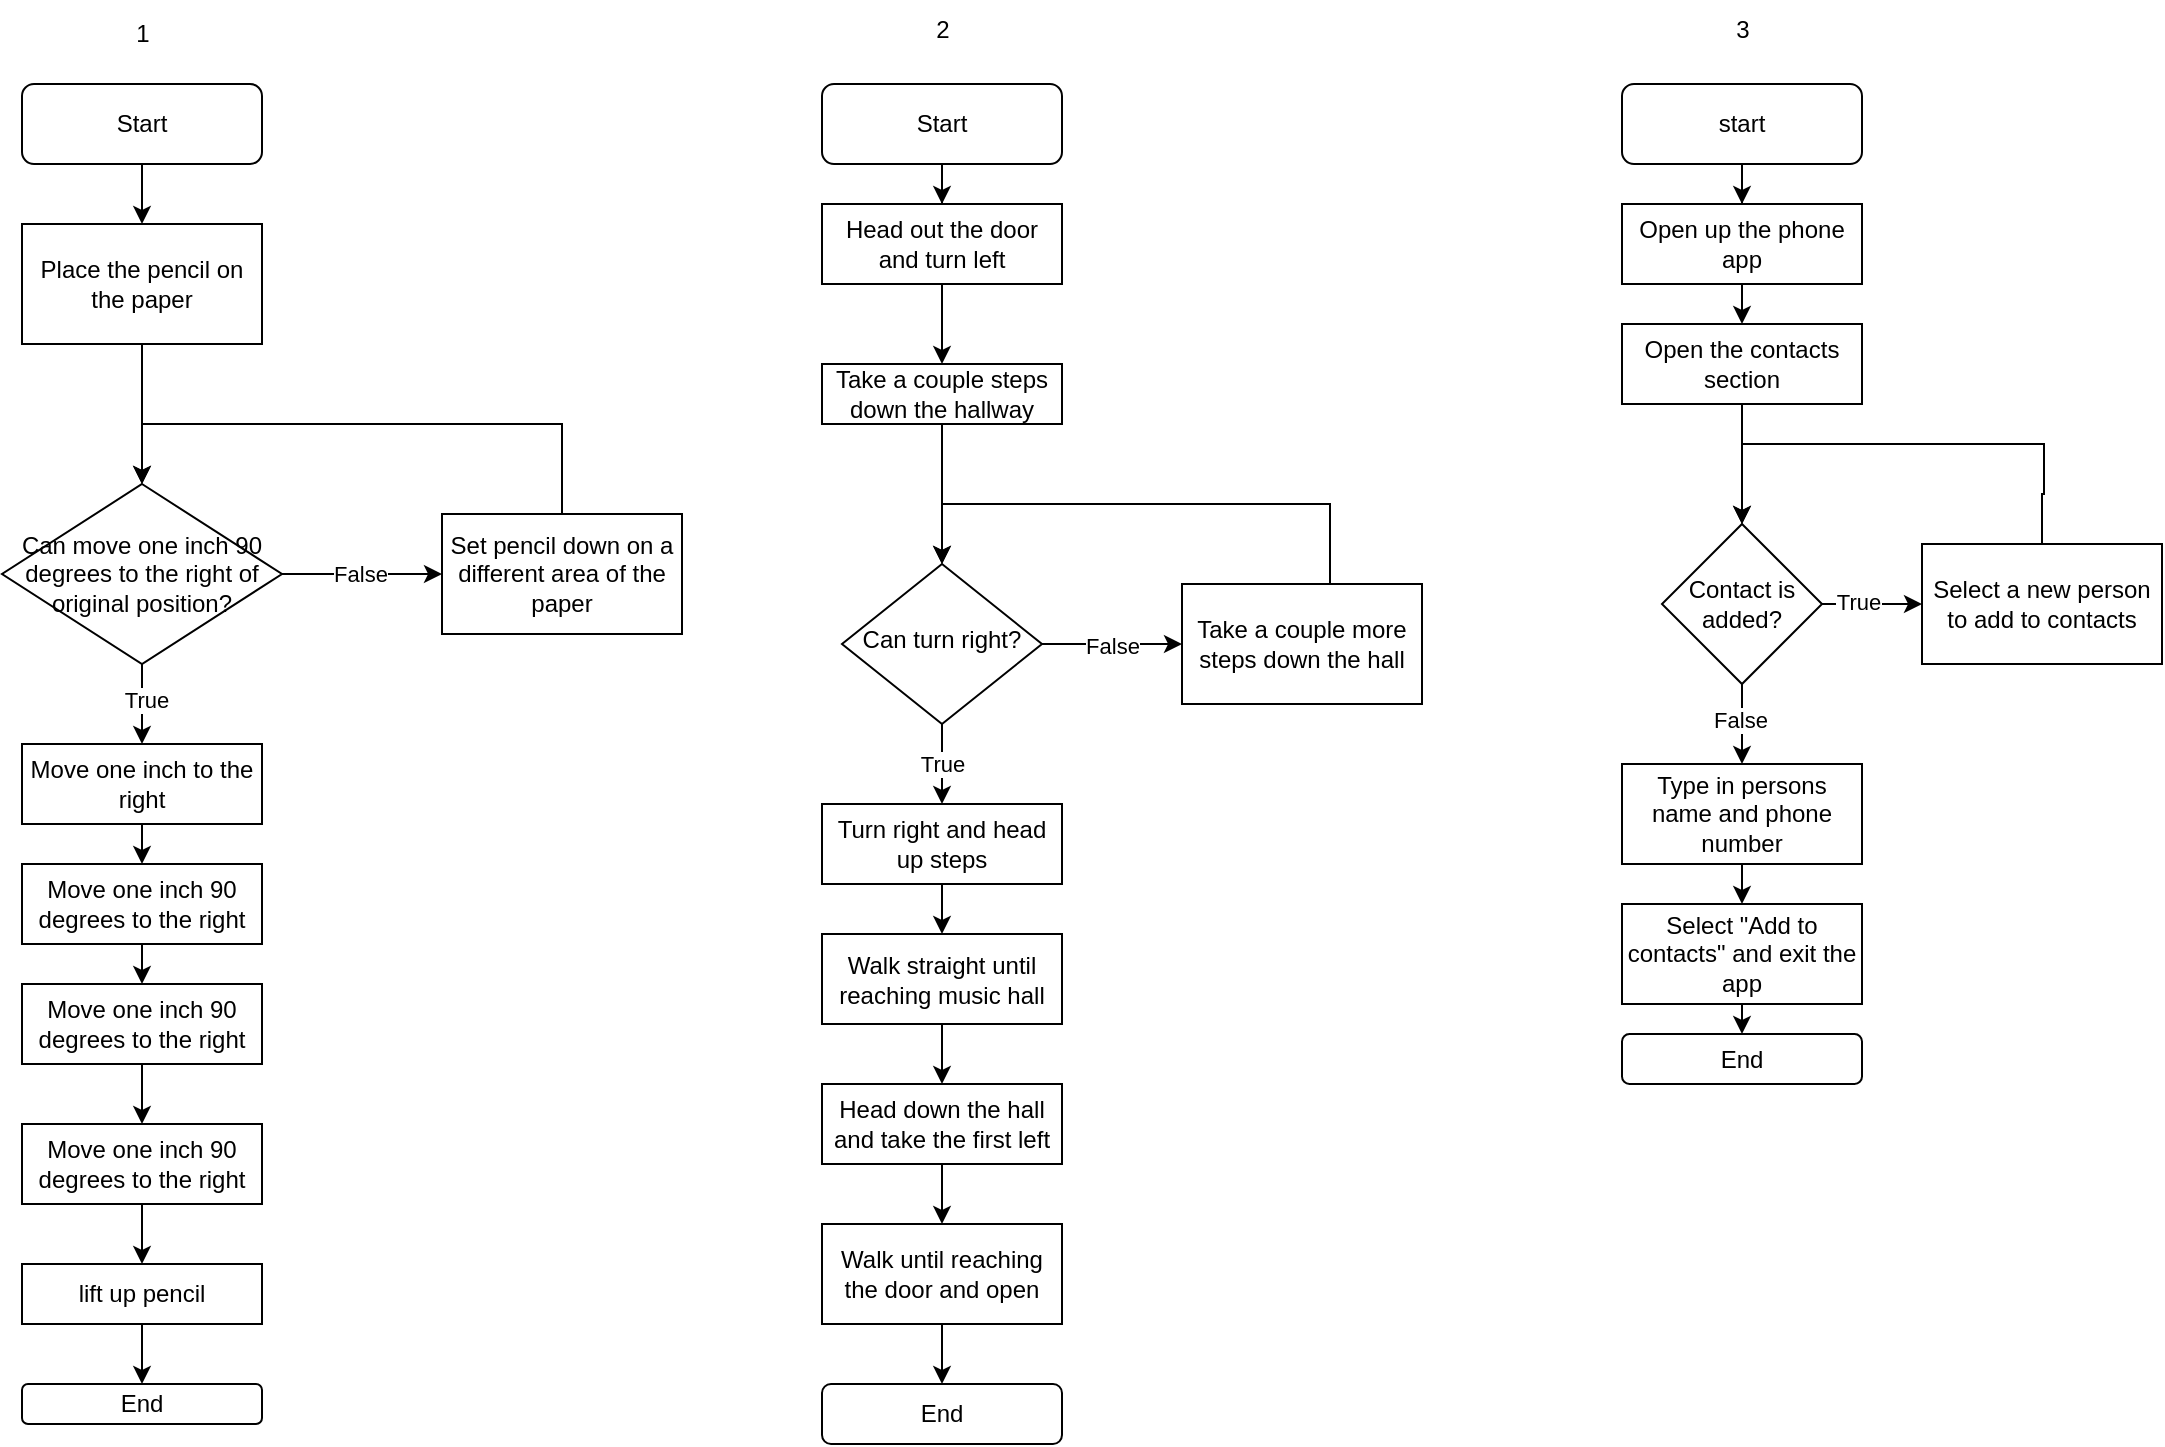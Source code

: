 <mxfile version="22.0.2" type="github">
  <diagram id="C5RBs43oDa-KdzZeNtuy" name="Page-1">
    <mxGraphModel dx="1880" dy="785" grid="1" gridSize="10" guides="1" tooltips="1" connect="1" arrows="1" fold="1" page="1" pageScale="1" pageWidth="827" pageHeight="1169" math="0" shadow="0">
      <root>
        <mxCell id="WIyWlLk6GJQsqaUBKTNV-0" />
        <mxCell id="WIyWlLk6GJQsqaUBKTNV-1" parent="WIyWlLk6GJQsqaUBKTNV-0" />
        <mxCell id="5j41u80jV56_UQv9FX3_-18" value="" style="edgeStyle=orthogonalEdgeStyle;rounded=0;orthogonalLoop=1;jettySize=auto;html=1;" edge="1" parent="WIyWlLk6GJQsqaUBKTNV-1" source="WIyWlLk6GJQsqaUBKTNV-3" target="5j41u80jV56_UQv9FX3_-3">
          <mxGeometry relative="1" as="geometry" />
        </mxCell>
        <mxCell id="WIyWlLk6GJQsqaUBKTNV-3" value="Start" style="rounded=1;whiteSpace=wrap;html=1;fontSize=12;glass=0;strokeWidth=1;shadow=0;" parent="WIyWlLk6GJQsqaUBKTNV-1" vertex="1">
          <mxGeometry x="510" y="90" width="120" height="40" as="geometry" />
        </mxCell>
        <mxCell id="5j41u80jV56_UQv9FX3_-14" style="edgeStyle=orthogonalEdgeStyle;rounded=0;orthogonalLoop=1;jettySize=auto;html=1;entryX=0;entryY=0.5;entryDx=0;entryDy=0;" edge="1" parent="WIyWlLk6GJQsqaUBKTNV-1" source="WIyWlLk6GJQsqaUBKTNV-6">
          <mxGeometry relative="1" as="geometry">
            <mxPoint x="690" y="370" as="targetPoint" />
          </mxGeometry>
        </mxCell>
        <mxCell id="5j41u80jV56_UQv9FX3_-15" value="False" style="edgeLabel;html=1;align=center;verticalAlign=middle;resizable=0;points=[];" vertex="1" connectable="0" parent="5j41u80jV56_UQv9FX3_-14">
          <mxGeometry x="0.012" relative="1" as="geometry">
            <mxPoint as="offset" />
          </mxGeometry>
        </mxCell>
        <mxCell id="5j41u80jV56_UQv9FX3_-19" value="" style="edgeStyle=orthogonalEdgeStyle;rounded=0;orthogonalLoop=1;jettySize=auto;html=1;" edge="1" parent="WIyWlLk6GJQsqaUBKTNV-1" source="WIyWlLk6GJQsqaUBKTNV-6" target="5j41u80jV56_UQv9FX3_-2">
          <mxGeometry relative="1" as="geometry" />
        </mxCell>
        <mxCell id="5j41u80jV56_UQv9FX3_-20" value="True" style="edgeLabel;html=1;align=center;verticalAlign=middle;resizable=0;points=[];" vertex="1" connectable="0" parent="5j41u80jV56_UQv9FX3_-19">
          <mxGeometry x="-0.407" y="5" relative="1" as="geometry">
            <mxPoint x="-5" y="8" as="offset" />
          </mxGeometry>
        </mxCell>
        <mxCell id="WIyWlLk6GJQsqaUBKTNV-6" value="Can turn right?" style="rhombus;whiteSpace=wrap;html=1;shadow=0;fontFamily=Helvetica;fontSize=12;align=center;strokeWidth=1;spacing=6;spacingTop=-4;" parent="WIyWlLk6GJQsqaUBKTNV-1" vertex="1">
          <mxGeometry x="520" y="330" width="100" height="80" as="geometry" />
        </mxCell>
        <mxCell id="5j41u80jV56_UQv9FX3_-11" style="edgeStyle=orthogonalEdgeStyle;rounded=0;orthogonalLoop=1;jettySize=auto;html=1;entryX=0.5;entryY=0;entryDx=0;entryDy=0;" edge="1" parent="WIyWlLk6GJQsqaUBKTNV-1" target="WIyWlLk6GJQsqaUBKTNV-6">
          <mxGeometry relative="1" as="geometry">
            <mxPoint x="570" y="320" as="targetPoint" />
            <mxPoint x="764" y="350" as="sourcePoint" />
            <Array as="points">
              <mxPoint x="764" y="300" />
              <mxPoint x="570" y="300" />
            </Array>
          </mxGeometry>
        </mxCell>
        <mxCell id="WIyWlLk6GJQsqaUBKTNV-11" value="End" style="rounded=1;whiteSpace=wrap;html=1;fontSize=12;glass=0;strokeWidth=1;shadow=0;" parent="WIyWlLk6GJQsqaUBKTNV-1" vertex="1">
          <mxGeometry x="510" y="740" width="120" height="30" as="geometry" />
        </mxCell>
        <mxCell id="5j41u80jV56_UQv9FX3_-25" style="edgeStyle=orthogonalEdgeStyle;rounded=0;orthogonalLoop=1;jettySize=auto;html=1;exitX=0.5;exitY=1;exitDx=0;exitDy=0;entryX=0.5;entryY=0;entryDx=0;entryDy=0;" edge="1" parent="WIyWlLk6GJQsqaUBKTNV-1" source="5j41u80jV56_UQv9FX3_-0" target="5j41u80jV56_UQv9FX3_-5">
          <mxGeometry relative="1" as="geometry" />
        </mxCell>
        <mxCell id="5j41u80jV56_UQv9FX3_-0" value="Head down the hall and take the first left" style="rounded=0;whiteSpace=wrap;html=1;" vertex="1" parent="WIyWlLk6GJQsqaUBKTNV-1">
          <mxGeometry x="510" y="590" width="120" height="40" as="geometry" />
        </mxCell>
        <mxCell id="5j41u80jV56_UQv9FX3_-21" value="" style="edgeStyle=orthogonalEdgeStyle;rounded=0;orthogonalLoop=1;jettySize=auto;html=1;" edge="1" parent="WIyWlLk6GJQsqaUBKTNV-1" source="5j41u80jV56_UQv9FX3_-2" target="5j41u80jV56_UQv9FX3_-4">
          <mxGeometry relative="1" as="geometry" />
        </mxCell>
        <mxCell id="5j41u80jV56_UQv9FX3_-2" value="Turn right and head up steps" style="rounded=0;whiteSpace=wrap;html=1;" vertex="1" parent="WIyWlLk6GJQsqaUBKTNV-1">
          <mxGeometry x="510" y="450" width="120" height="40" as="geometry" />
        </mxCell>
        <mxCell id="5j41u80jV56_UQv9FX3_-17" value="" style="edgeStyle=orthogonalEdgeStyle;rounded=0;orthogonalLoop=1;jettySize=auto;html=1;" edge="1" parent="WIyWlLk6GJQsqaUBKTNV-1" source="5j41u80jV56_UQv9FX3_-3" target="5j41u80jV56_UQv9FX3_-6">
          <mxGeometry relative="1" as="geometry" />
        </mxCell>
        <mxCell id="5j41u80jV56_UQv9FX3_-3" value="Head out the door and turn left" style="rounded=0;whiteSpace=wrap;html=1;" vertex="1" parent="WIyWlLk6GJQsqaUBKTNV-1">
          <mxGeometry x="510" y="150" width="120" height="40" as="geometry" />
        </mxCell>
        <mxCell id="5j41u80jV56_UQv9FX3_-23" value="" style="edgeStyle=orthogonalEdgeStyle;rounded=0;orthogonalLoop=1;jettySize=auto;html=1;" edge="1" parent="WIyWlLk6GJQsqaUBKTNV-1" source="5j41u80jV56_UQv9FX3_-4" target="5j41u80jV56_UQv9FX3_-0">
          <mxGeometry relative="1" as="geometry" />
        </mxCell>
        <mxCell id="5j41u80jV56_UQv9FX3_-4" value="Walk straight until reaching music hall" style="rounded=0;whiteSpace=wrap;html=1;" vertex="1" parent="WIyWlLk6GJQsqaUBKTNV-1">
          <mxGeometry x="510" y="515" width="120" height="45" as="geometry" />
        </mxCell>
        <mxCell id="5j41u80jV56_UQv9FX3_-26" style="edgeStyle=orthogonalEdgeStyle;rounded=0;orthogonalLoop=1;jettySize=auto;html=1;exitX=0.5;exitY=1;exitDx=0;exitDy=0;entryX=0.5;entryY=0;entryDx=0;entryDy=0;" edge="1" parent="WIyWlLk6GJQsqaUBKTNV-1" source="5j41u80jV56_UQv9FX3_-5" target="WIyWlLk6GJQsqaUBKTNV-11">
          <mxGeometry relative="1" as="geometry" />
        </mxCell>
        <mxCell id="5j41u80jV56_UQv9FX3_-5" value="Walk until reaching the door and open" style="rounded=0;whiteSpace=wrap;html=1;" vertex="1" parent="WIyWlLk6GJQsqaUBKTNV-1">
          <mxGeometry x="510" y="660" width="120" height="50" as="geometry" />
        </mxCell>
        <mxCell id="5j41u80jV56_UQv9FX3_-13" style="edgeStyle=orthogonalEdgeStyle;rounded=0;orthogonalLoop=1;jettySize=auto;html=1;entryX=0.5;entryY=0;entryDx=0;entryDy=0;" edge="1" parent="WIyWlLk6GJQsqaUBKTNV-1" source="5j41u80jV56_UQv9FX3_-6" target="WIyWlLk6GJQsqaUBKTNV-6">
          <mxGeometry relative="1" as="geometry" />
        </mxCell>
        <mxCell id="5j41u80jV56_UQv9FX3_-6" value="Take a couple steps down the hallway" style="rounded=0;whiteSpace=wrap;html=1;" vertex="1" parent="WIyWlLk6GJQsqaUBKTNV-1">
          <mxGeometry x="510" y="230" width="120" height="30" as="geometry" />
        </mxCell>
        <mxCell id="5j41u80jV56_UQv9FX3_-29" style="edgeStyle=orthogonalEdgeStyle;rounded=0;orthogonalLoop=1;jettySize=auto;html=1;exitX=0.5;exitY=1;exitDx=0;exitDy=0;entryX=0.5;entryY=0;entryDx=0;entryDy=0;" edge="1" parent="WIyWlLk6GJQsqaUBKTNV-1" source="5j41u80jV56_UQv9FX3_-27" target="5j41u80jV56_UQv9FX3_-28">
          <mxGeometry relative="1" as="geometry" />
        </mxCell>
        <mxCell id="5j41u80jV56_UQv9FX3_-27" value="Start" style="rounded=1;whiteSpace=wrap;html=1;fontSize=12;glass=0;strokeWidth=1;shadow=0;" vertex="1" parent="WIyWlLk6GJQsqaUBKTNV-1">
          <mxGeometry x="110" y="90" width="120" height="40" as="geometry" />
        </mxCell>
        <mxCell id="5j41u80jV56_UQv9FX3_-31" style="edgeStyle=orthogonalEdgeStyle;rounded=0;orthogonalLoop=1;jettySize=auto;html=1;exitX=0.5;exitY=1;exitDx=0;exitDy=0;" edge="1" parent="WIyWlLk6GJQsqaUBKTNV-1" source="5j41u80jV56_UQv9FX3_-28" target="5j41u80jV56_UQv9FX3_-30">
          <mxGeometry relative="1" as="geometry" />
        </mxCell>
        <mxCell id="5j41u80jV56_UQv9FX3_-28" value="Place the pencil on the paper" style="rounded=0;whiteSpace=wrap;html=1;" vertex="1" parent="WIyWlLk6GJQsqaUBKTNV-1">
          <mxGeometry x="110" y="160" width="120" height="60" as="geometry" />
        </mxCell>
        <mxCell id="5j41u80jV56_UQv9FX3_-39" style="edgeStyle=orthogonalEdgeStyle;rounded=0;orthogonalLoop=1;jettySize=auto;html=1;exitX=1;exitY=0.5;exitDx=0;exitDy=0;entryX=0;entryY=0.5;entryDx=0;entryDy=0;" edge="1" parent="WIyWlLk6GJQsqaUBKTNV-1" source="5j41u80jV56_UQv9FX3_-30" target="5j41u80jV56_UQv9FX3_-38">
          <mxGeometry relative="1" as="geometry" />
        </mxCell>
        <mxCell id="5j41u80jV56_UQv9FX3_-40" value="False" style="edgeLabel;html=1;align=center;verticalAlign=middle;resizable=0;points=[];" vertex="1" connectable="0" parent="5j41u80jV56_UQv9FX3_-39">
          <mxGeometry x="-0.027" relative="1" as="geometry">
            <mxPoint as="offset" />
          </mxGeometry>
        </mxCell>
        <mxCell id="5j41u80jV56_UQv9FX3_-43" style="edgeStyle=orthogonalEdgeStyle;rounded=0;orthogonalLoop=1;jettySize=auto;html=1;exitX=0.5;exitY=1;exitDx=0;exitDy=0;entryX=0.5;entryY=0;entryDx=0;entryDy=0;" edge="1" parent="WIyWlLk6GJQsqaUBKTNV-1" source="5j41u80jV56_UQv9FX3_-30" target="5j41u80jV56_UQv9FX3_-42">
          <mxGeometry relative="1" as="geometry" />
        </mxCell>
        <mxCell id="5j41u80jV56_UQv9FX3_-44" value="True" style="edgeLabel;html=1;align=center;verticalAlign=middle;resizable=0;points=[];" vertex="1" connectable="0" parent="5j41u80jV56_UQv9FX3_-43">
          <mxGeometry x="-0.096" y="2" relative="1" as="geometry">
            <mxPoint as="offset" />
          </mxGeometry>
        </mxCell>
        <mxCell id="5j41u80jV56_UQv9FX3_-30" value="Can move one inch 90 degrees to the right of original position?" style="rhombus;whiteSpace=wrap;html=1;" vertex="1" parent="WIyWlLk6GJQsqaUBKTNV-1">
          <mxGeometry x="100" y="290" width="140" height="90" as="geometry" />
        </mxCell>
        <mxCell id="5j41u80jV56_UQv9FX3_-36" value="Take a couple more steps down the hall" style="rounded=0;whiteSpace=wrap;html=1;" vertex="1" parent="WIyWlLk6GJQsqaUBKTNV-1">
          <mxGeometry x="690" y="340" width="120" height="60" as="geometry" />
        </mxCell>
        <mxCell id="5j41u80jV56_UQv9FX3_-41" style="edgeStyle=orthogonalEdgeStyle;rounded=0;orthogonalLoop=1;jettySize=auto;html=1;exitX=0.5;exitY=0;exitDx=0;exitDy=0;entryX=0.5;entryY=0;entryDx=0;entryDy=0;" edge="1" parent="WIyWlLk6GJQsqaUBKTNV-1" source="5j41u80jV56_UQv9FX3_-38" target="5j41u80jV56_UQv9FX3_-30">
          <mxGeometry relative="1" as="geometry">
            <mxPoint x="170" y="260" as="targetPoint" />
            <mxPoint x="380.043" y="287" as="sourcePoint" />
            <Array as="points">
              <mxPoint x="380" y="260" />
              <mxPoint x="170" y="260" />
            </Array>
          </mxGeometry>
        </mxCell>
        <mxCell id="5j41u80jV56_UQv9FX3_-38" value="Set pencil down on a different area of the paper" style="rounded=0;whiteSpace=wrap;html=1;" vertex="1" parent="WIyWlLk6GJQsqaUBKTNV-1">
          <mxGeometry x="320" y="305" width="120" height="60" as="geometry" />
        </mxCell>
        <mxCell id="5j41u80jV56_UQv9FX3_-51" style="edgeStyle=orthogonalEdgeStyle;rounded=0;orthogonalLoop=1;jettySize=auto;html=1;exitX=0.5;exitY=1;exitDx=0;exitDy=0;entryX=0.5;entryY=0;entryDx=0;entryDy=0;" edge="1" parent="WIyWlLk6GJQsqaUBKTNV-1" source="5j41u80jV56_UQv9FX3_-42" target="5j41u80jV56_UQv9FX3_-46">
          <mxGeometry relative="1" as="geometry" />
        </mxCell>
        <mxCell id="5j41u80jV56_UQv9FX3_-42" value="Move one inch to the right" style="rounded=0;whiteSpace=wrap;html=1;" vertex="1" parent="WIyWlLk6GJQsqaUBKTNV-1">
          <mxGeometry x="110" y="420" width="120" height="40" as="geometry" />
        </mxCell>
        <mxCell id="5j41u80jV56_UQv9FX3_-45" style="edgeStyle=orthogonalEdgeStyle;rounded=0;orthogonalLoop=1;jettySize=auto;html=1;exitX=0.5;exitY=1;exitDx=0;exitDy=0;" edge="1" parent="WIyWlLk6GJQsqaUBKTNV-1" source="5j41u80jV56_UQv9FX3_-42" target="5j41u80jV56_UQv9FX3_-42">
          <mxGeometry relative="1" as="geometry" />
        </mxCell>
        <mxCell id="5j41u80jV56_UQv9FX3_-52" style="edgeStyle=orthogonalEdgeStyle;rounded=0;orthogonalLoop=1;jettySize=auto;html=1;exitX=0.5;exitY=1;exitDx=0;exitDy=0;entryX=0.5;entryY=0;entryDx=0;entryDy=0;" edge="1" parent="WIyWlLk6GJQsqaUBKTNV-1" source="5j41u80jV56_UQv9FX3_-46" target="5j41u80jV56_UQv9FX3_-50">
          <mxGeometry relative="1" as="geometry" />
        </mxCell>
        <mxCell id="5j41u80jV56_UQv9FX3_-46" value="Move one inch 90 degrees to the right" style="rounded=0;whiteSpace=wrap;html=1;" vertex="1" parent="WIyWlLk6GJQsqaUBKTNV-1">
          <mxGeometry x="110" y="480" width="120" height="40" as="geometry" />
        </mxCell>
        <mxCell id="5j41u80jV56_UQv9FX3_-55" style="edgeStyle=orthogonalEdgeStyle;rounded=0;orthogonalLoop=1;jettySize=auto;html=1;exitX=0.5;exitY=1;exitDx=0;exitDy=0;" edge="1" parent="WIyWlLk6GJQsqaUBKTNV-1" source="5j41u80jV56_UQv9FX3_-49" target="5j41u80jV56_UQv9FX3_-54">
          <mxGeometry relative="1" as="geometry" />
        </mxCell>
        <mxCell id="5j41u80jV56_UQv9FX3_-49" value="Move one inch 90 degrees to the right" style="rounded=0;whiteSpace=wrap;html=1;" vertex="1" parent="WIyWlLk6GJQsqaUBKTNV-1">
          <mxGeometry x="110" y="610" width="120" height="40" as="geometry" />
        </mxCell>
        <mxCell id="5j41u80jV56_UQv9FX3_-53" style="edgeStyle=orthogonalEdgeStyle;rounded=0;orthogonalLoop=1;jettySize=auto;html=1;exitX=0.5;exitY=1;exitDx=0;exitDy=0;" edge="1" parent="WIyWlLk6GJQsqaUBKTNV-1" source="5j41u80jV56_UQv9FX3_-50" target="5j41u80jV56_UQv9FX3_-49">
          <mxGeometry relative="1" as="geometry" />
        </mxCell>
        <mxCell id="5j41u80jV56_UQv9FX3_-50" value="Move one inch 90 degrees to the right" style="rounded=0;whiteSpace=wrap;html=1;" vertex="1" parent="WIyWlLk6GJQsqaUBKTNV-1">
          <mxGeometry x="110" y="540" width="120" height="40" as="geometry" />
        </mxCell>
        <mxCell id="5j41u80jV56_UQv9FX3_-57" style="edgeStyle=orthogonalEdgeStyle;rounded=0;orthogonalLoop=1;jettySize=auto;html=1;exitX=0.5;exitY=1;exitDx=0;exitDy=0;entryX=0.5;entryY=0;entryDx=0;entryDy=0;" edge="1" parent="WIyWlLk6GJQsqaUBKTNV-1" source="5j41u80jV56_UQv9FX3_-54" target="5j41u80jV56_UQv9FX3_-56">
          <mxGeometry relative="1" as="geometry" />
        </mxCell>
        <mxCell id="5j41u80jV56_UQv9FX3_-54" value="lift up pencil" style="rounded=0;whiteSpace=wrap;html=1;" vertex="1" parent="WIyWlLk6GJQsqaUBKTNV-1">
          <mxGeometry x="110" y="680" width="120" height="30" as="geometry" />
        </mxCell>
        <mxCell id="5j41u80jV56_UQv9FX3_-56" value="End" style="rounded=1;whiteSpace=wrap;html=1;" vertex="1" parent="WIyWlLk6GJQsqaUBKTNV-1">
          <mxGeometry x="110" y="740" width="120" height="20" as="geometry" />
        </mxCell>
        <mxCell id="5j41u80jV56_UQv9FX3_-63" style="edgeStyle=orthogonalEdgeStyle;rounded=0;orthogonalLoop=1;jettySize=auto;html=1;exitX=0.5;exitY=1;exitDx=0;exitDy=0;" edge="1" parent="WIyWlLk6GJQsqaUBKTNV-1" source="5j41u80jV56_UQv9FX3_-58" target="5j41u80jV56_UQv9FX3_-62">
          <mxGeometry relative="1" as="geometry" />
        </mxCell>
        <mxCell id="5j41u80jV56_UQv9FX3_-58" value="start" style="rounded=1;whiteSpace=wrap;html=1;" vertex="1" parent="WIyWlLk6GJQsqaUBKTNV-1">
          <mxGeometry x="910" y="90" width="120" height="40" as="geometry" />
        </mxCell>
        <mxCell id="5j41u80jV56_UQv9FX3_-59" value="1" style="text;html=1;align=center;verticalAlign=middle;resizable=0;points=[];autosize=1;strokeColor=none;fillColor=none;" vertex="1" parent="WIyWlLk6GJQsqaUBKTNV-1">
          <mxGeometry x="155" y="50" width="30" height="30" as="geometry" />
        </mxCell>
        <mxCell id="5j41u80jV56_UQv9FX3_-60" value="2" style="text;html=1;align=center;verticalAlign=middle;resizable=0;points=[];autosize=1;strokeColor=none;fillColor=none;" vertex="1" parent="WIyWlLk6GJQsqaUBKTNV-1">
          <mxGeometry x="555" y="48" width="30" height="30" as="geometry" />
        </mxCell>
        <mxCell id="5j41u80jV56_UQv9FX3_-61" value="3" style="text;html=1;align=center;verticalAlign=middle;resizable=0;points=[];autosize=1;strokeColor=none;fillColor=none;" vertex="1" parent="WIyWlLk6GJQsqaUBKTNV-1">
          <mxGeometry x="955" y="48" width="30" height="30" as="geometry" />
        </mxCell>
        <mxCell id="5j41u80jV56_UQv9FX3_-65" style="edgeStyle=orthogonalEdgeStyle;rounded=0;orthogonalLoop=1;jettySize=auto;html=1;exitX=0.5;exitY=1;exitDx=0;exitDy=0;entryX=0.5;entryY=0;entryDx=0;entryDy=0;" edge="1" parent="WIyWlLk6GJQsqaUBKTNV-1" source="5j41u80jV56_UQv9FX3_-62" target="5j41u80jV56_UQv9FX3_-64">
          <mxGeometry relative="1" as="geometry" />
        </mxCell>
        <mxCell id="5j41u80jV56_UQv9FX3_-62" value="Open up the phone app" style="rounded=0;whiteSpace=wrap;html=1;" vertex="1" parent="WIyWlLk6GJQsqaUBKTNV-1">
          <mxGeometry x="910" y="150" width="120" height="40" as="geometry" />
        </mxCell>
        <mxCell id="5j41u80jV56_UQv9FX3_-67" style="edgeStyle=orthogonalEdgeStyle;rounded=0;orthogonalLoop=1;jettySize=auto;html=1;exitX=0.5;exitY=1;exitDx=0;exitDy=0;entryX=0.5;entryY=0;entryDx=0;entryDy=0;" edge="1" parent="WIyWlLk6GJQsqaUBKTNV-1" source="5j41u80jV56_UQv9FX3_-64" target="5j41u80jV56_UQv9FX3_-69">
          <mxGeometry relative="1" as="geometry">
            <mxPoint x="970" y="270" as="targetPoint" />
          </mxGeometry>
        </mxCell>
        <mxCell id="5j41u80jV56_UQv9FX3_-64" value="Open the contacts section" style="rounded=0;whiteSpace=wrap;html=1;" vertex="1" parent="WIyWlLk6GJQsqaUBKTNV-1">
          <mxGeometry x="910" y="210" width="120" height="40" as="geometry" />
        </mxCell>
        <mxCell id="5j41u80jV56_UQv9FX3_-71" style="edgeStyle=orthogonalEdgeStyle;rounded=0;orthogonalLoop=1;jettySize=auto;html=1;exitX=0.5;exitY=1;exitDx=0;exitDy=0;entryX=0.5;entryY=0;entryDx=0;entryDy=0;" edge="1" parent="WIyWlLk6GJQsqaUBKTNV-1" source="5j41u80jV56_UQv9FX3_-69" target="5j41u80jV56_UQv9FX3_-70">
          <mxGeometry relative="1" as="geometry" />
        </mxCell>
        <mxCell id="5j41u80jV56_UQv9FX3_-72" value="False" style="edgeLabel;html=1;align=center;verticalAlign=middle;resizable=0;points=[];" vertex="1" connectable="0" parent="5j41u80jV56_UQv9FX3_-71">
          <mxGeometry x="-0.098" y="-1" relative="1" as="geometry">
            <mxPoint as="offset" />
          </mxGeometry>
        </mxCell>
        <mxCell id="5j41u80jV56_UQv9FX3_-74" style="edgeStyle=orthogonalEdgeStyle;rounded=0;orthogonalLoop=1;jettySize=auto;html=1;exitX=1;exitY=0.5;exitDx=0;exitDy=0;entryX=0;entryY=0.5;entryDx=0;entryDy=0;" edge="1" parent="WIyWlLk6GJQsqaUBKTNV-1" source="5j41u80jV56_UQv9FX3_-69">
          <mxGeometry relative="1" as="geometry">
            <mxPoint x="1060" y="350" as="targetPoint" />
          </mxGeometry>
        </mxCell>
        <mxCell id="5j41u80jV56_UQv9FX3_-75" value="True" style="edgeLabel;html=1;align=center;verticalAlign=middle;resizable=0;points=[];" vertex="1" connectable="0" parent="5j41u80jV56_UQv9FX3_-74">
          <mxGeometry x="-0.299" y="1" relative="1" as="geometry">
            <mxPoint as="offset" />
          </mxGeometry>
        </mxCell>
        <mxCell id="5j41u80jV56_UQv9FX3_-69" value="Contact is added?" style="rhombus;whiteSpace=wrap;html=1;" vertex="1" parent="WIyWlLk6GJQsqaUBKTNV-1">
          <mxGeometry x="930" y="310" width="80" height="80" as="geometry" />
        </mxCell>
        <mxCell id="5j41u80jV56_UQv9FX3_-78" style="edgeStyle=orthogonalEdgeStyle;rounded=0;orthogonalLoop=1;jettySize=auto;html=1;exitX=0.5;exitY=1;exitDx=0;exitDy=0;entryX=0.5;entryY=0;entryDx=0;entryDy=0;" edge="1" parent="WIyWlLk6GJQsqaUBKTNV-1" source="5j41u80jV56_UQv9FX3_-70" target="5j41u80jV56_UQv9FX3_-77">
          <mxGeometry relative="1" as="geometry" />
        </mxCell>
        <mxCell id="5j41u80jV56_UQv9FX3_-70" value="Type in persons name and phone number" style="rounded=0;whiteSpace=wrap;html=1;" vertex="1" parent="WIyWlLk6GJQsqaUBKTNV-1">
          <mxGeometry x="910" y="430" width="120" height="50" as="geometry" />
        </mxCell>
        <mxCell id="5j41u80jV56_UQv9FX3_-76" style="edgeStyle=orthogonalEdgeStyle;rounded=0;orthogonalLoop=1;jettySize=auto;html=1;" edge="1" parent="WIyWlLk6GJQsqaUBKTNV-1" source="5j41u80jV56_UQv9FX3_-73">
          <mxGeometry relative="1" as="geometry">
            <mxPoint x="970" y="310" as="targetPoint" />
            <Array as="points">
              <mxPoint x="1120" y="295" />
              <mxPoint x="1121" y="295" />
              <mxPoint x="1121" y="270" />
            </Array>
          </mxGeometry>
        </mxCell>
        <mxCell id="5j41u80jV56_UQv9FX3_-73" value="Select a new person to add to contacts" style="rounded=0;whiteSpace=wrap;html=1;" vertex="1" parent="WIyWlLk6GJQsqaUBKTNV-1">
          <mxGeometry x="1060" y="320" width="120" height="60" as="geometry" />
        </mxCell>
        <mxCell id="5j41u80jV56_UQv9FX3_-80" style="edgeStyle=orthogonalEdgeStyle;rounded=0;orthogonalLoop=1;jettySize=auto;html=1;exitX=0.5;exitY=1;exitDx=0;exitDy=0;entryX=0.5;entryY=0;entryDx=0;entryDy=0;" edge="1" parent="WIyWlLk6GJQsqaUBKTNV-1" source="5j41u80jV56_UQv9FX3_-77" target="5j41u80jV56_UQv9FX3_-79">
          <mxGeometry relative="1" as="geometry" />
        </mxCell>
        <mxCell id="5j41u80jV56_UQv9FX3_-77" value="Select &quot;Add to contacts&quot; and exit the app" style="rounded=0;whiteSpace=wrap;html=1;" vertex="1" parent="WIyWlLk6GJQsqaUBKTNV-1">
          <mxGeometry x="910" y="500" width="120" height="50" as="geometry" />
        </mxCell>
        <mxCell id="5j41u80jV56_UQv9FX3_-79" value="End" style="rounded=1;whiteSpace=wrap;html=1;" vertex="1" parent="WIyWlLk6GJQsqaUBKTNV-1">
          <mxGeometry x="910" y="565" width="120" height="25" as="geometry" />
        </mxCell>
      </root>
    </mxGraphModel>
  </diagram>
</mxfile>
